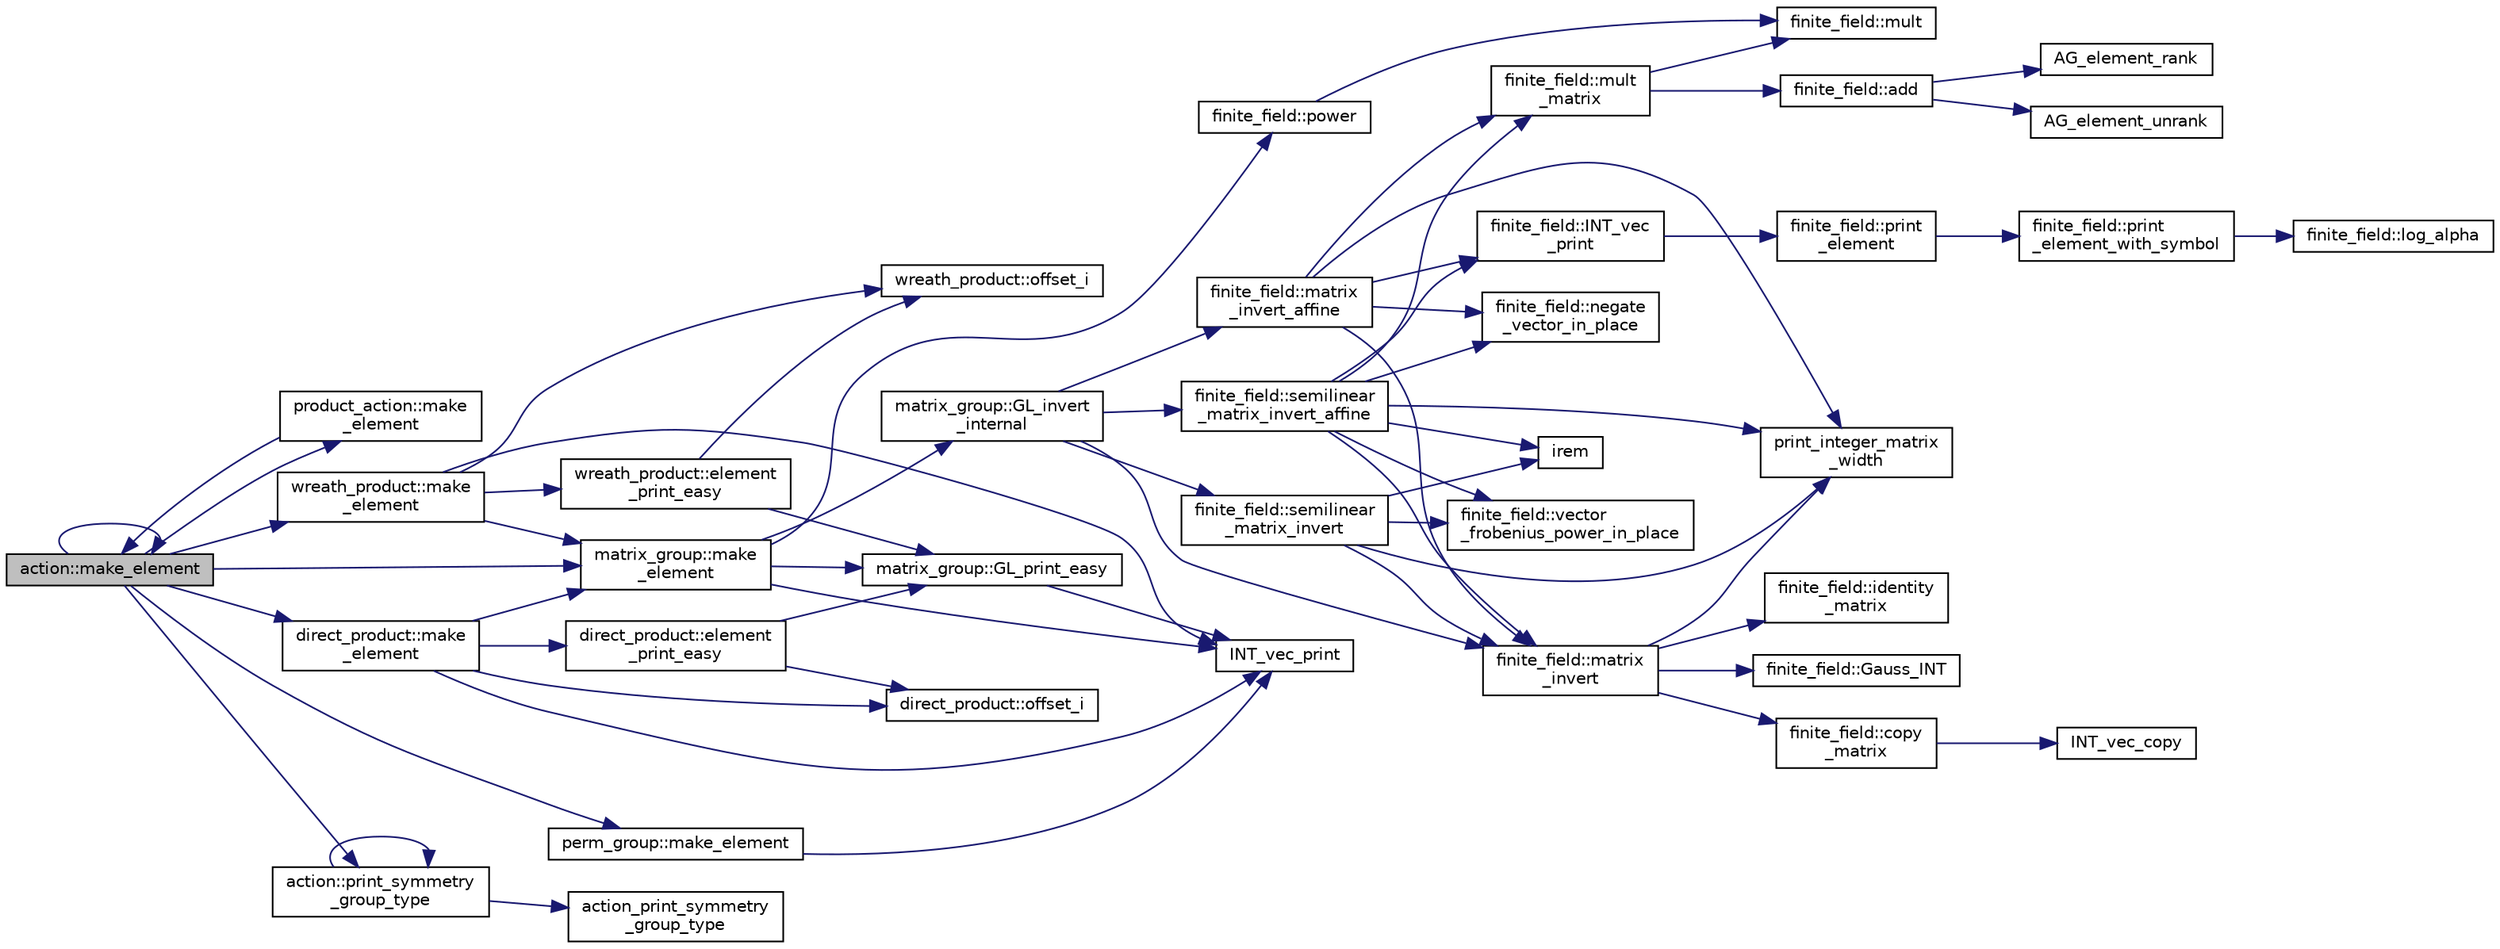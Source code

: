 digraph "action::make_element"
{
  edge [fontname="Helvetica",fontsize="10",labelfontname="Helvetica",labelfontsize="10"];
  node [fontname="Helvetica",fontsize="10",shape=record];
  rankdir="LR";
  Node30345 [label="action::make_element",height=0.2,width=0.4,color="black", fillcolor="grey75", style="filled", fontcolor="black"];
  Node30345 -> Node30346 [color="midnightblue",fontsize="10",style="solid",fontname="Helvetica"];
  Node30346 [label="product_action::make\l_element",height=0.2,width=0.4,color="black", fillcolor="white", style="filled",URL="$d8/d74/classproduct__action.html#a1d16f9f3a4be7b3ed6ce0825612a3cd8"];
  Node30346 -> Node30345 [color="midnightblue",fontsize="10",style="solid",fontname="Helvetica"];
  Node30345 -> Node30345 [color="midnightblue",fontsize="10",style="solid",fontname="Helvetica"];
  Node30345 -> Node30347 [color="midnightblue",fontsize="10",style="solid",fontname="Helvetica"];
  Node30347 [label="matrix_group::make\l_element",height=0.2,width=0.4,color="black", fillcolor="white", style="filled",URL="$d3/ded/classmatrix__group.html#adf67c0031ec58afbbc545e65a1cf6845"];
  Node30347 -> Node30348 [color="midnightblue",fontsize="10",style="solid",fontname="Helvetica"];
  Node30348 [label="INT_vec_print",height=0.2,width=0.4,color="black", fillcolor="white", style="filled",URL="$df/dbf/sajeeb_8_c.html#a79a5901af0b47dd0d694109543c027fe"];
  Node30347 -> Node30349 [color="midnightblue",fontsize="10",style="solid",fontname="Helvetica"];
  Node30349 [label="finite_field::power",height=0.2,width=0.4,color="black", fillcolor="white", style="filled",URL="$df/d5a/classfinite__field.html#a0437871b8f775f0b2d589188d9ad7e61"];
  Node30349 -> Node30350 [color="midnightblue",fontsize="10",style="solid",fontname="Helvetica"];
  Node30350 [label="finite_field::mult",height=0.2,width=0.4,color="black", fillcolor="white", style="filled",URL="$df/d5a/classfinite__field.html#a24fb5917aa6d4d656fd855b7f44a13b0"];
  Node30347 -> Node30351 [color="midnightblue",fontsize="10",style="solid",fontname="Helvetica"];
  Node30351 [label="matrix_group::GL_invert\l_internal",height=0.2,width=0.4,color="black", fillcolor="white", style="filled",URL="$d3/ded/classmatrix__group.html#ab2b9f8046dee535722e07a92ec3ab0b6"];
  Node30351 -> Node30352 [color="midnightblue",fontsize="10",style="solid",fontname="Helvetica"];
  Node30352 [label="finite_field::semilinear\l_matrix_invert",height=0.2,width=0.4,color="black", fillcolor="white", style="filled",URL="$df/d5a/classfinite__field.html#a940fec6a9c31b10eed2e8d37c5472d93"];
  Node30352 -> Node30353 [color="midnightblue",fontsize="10",style="solid",fontname="Helvetica"];
  Node30353 [label="print_integer_matrix\l_width",height=0.2,width=0.4,color="black", fillcolor="white", style="filled",URL="$d5/db4/io__and__os_8h.html#aa78f3e73fc2179251bd15adbcc31573f"];
  Node30352 -> Node30354 [color="midnightblue",fontsize="10",style="solid",fontname="Helvetica"];
  Node30354 [label="finite_field::matrix\l_invert",height=0.2,width=0.4,color="black", fillcolor="white", style="filled",URL="$df/d5a/classfinite__field.html#a4c017c0edc20fefef3da0db4ef4248f7"];
  Node30354 -> Node30353 [color="midnightblue",fontsize="10",style="solid",fontname="Helvetica"];
  Node30354 -> Node30355 [color="midnightblue",fontsize="10",style="solid",fontname="Helvetica"];
  Node30355 [label="finite_field::copy\l_matrix",height=0.2,width=0.4,color="black", fillcolor="white", style="filled",URL="$df/d5a/classfinite__field.html#a2bfe6d4feabc4f27d253c7702ef9b8cb"];
  Node30355 -> Node30356 [color="midnightblue",fontsize="10",style="solid",fontname="Helvetica"];
  Node30356 [label="INT_vec_copy",height=0.2,width=0.4,color="black", fillcolor="white", style="filled",URL="$df/dbf/sajeeb_8_c.html#ac2d875e27e009af6ec04d17254d11075"];
  Node30354 -> Node30357 [color="midnightblue",fontsize="10",style="solid",fontname="Helvetica"];
  Node30357 [label="finite_field::identity\l_matrix",height=0.2,width=0.4,color="black", fillcolor="white", style="filled",URL="$df/d5a/classfinite__field.html#a4688997f80b8721560bccec986c23413"];
  Node30354 -> Node30358 [color="midnightblue",fontsize="10",style="solid",fontname="Helvetica"];
  Node30358 [label="finite_field::Gauss_INT",height=0.2,width=0.4,color="black", fillcolor="white", style="filled",URL="$df/d5a/classfinite__field.html#adb676d2e80341b53751326e3a58beb11"];
  Node30352 -> Node30359 [color="midnightblue",fontsize="10",style="solid",fontname="Helvetica"];
  Node30359 [label="finite_field::vector\l_frobenius_power_in_place",height=0.2,width=0.4,color="black", fillcolor="white", style="filled",URL="$df/d5a/classfinite__field.html#ab56074024300775d943c7943d845df91"];
  Node30352 -> Node30360 [color="midnightblue",fontsize="10",style="solid",fontname="Helvetica"];
  Node30360 [label="irem",height=0.2,width=0.4,color="black", fillcolor="white", style="filled",URL="$de/dc5/algebra__and__number__theory_8h.html#ae753505dbf1e3a9adaaf2f0893dd8c6c"];
  Node30351 -> Node30354 [color="midnightblue",fontsize="10",style="solid",fontname="Helvetica"];
  Node30351 -> Node30361 [color="midnightblue",fontsize="10",style="solid",fontname="Helvetica"];
  Node30361 [label="finite_field::semilinear\l_matrix_invert_affine",height=0.2,width=0.4,color="black", fillcolor="white", style="filled",URL="$df/d5a/classfinite__field.html#a23db70e745bf22d230da684440e1fc59"];
  Node30361 -> Node30353 [color="midnightblue",fontsize="10",style="solid",fontname="Helvetica"];
  Node30361 -> Node30362 [color="midnightblue",fontsize="10",style="solid",fontname="Helvetica"];
  Node30362 [label="finite_field::INT_vec\l_print",height=0.2,width=0.4,color="black", fillcolor="white", style="filled",URL="$df/d5a/classfinite__field.html#a9c33a61dedc197e37b014b6f8dc07f06"];
  Node30362 -> Node30363 [color="midnightblue",fontsize="10",style="solid",fontname="Helvetica"];
  Node30363 [label="finite_field::print\l_element",height=0.2,width=0.4,color="black", fillcolor="white", style="filled",URL="$df/d5a/classfinite__field.html#ab7d1f59c043d7696b8b47c92d0fedad5"];
  Node30363 -> Node30364 [color="midnightblue",fontsize="10",style="solid",fontname="Helvetica"];
  Node30364 [label="finite_field::print\l_element_with_symbol",height=0.2,width=0.4,color="black", fillcolor="white", style="filled",URL="$df/d5a/classfinite__field.html#aa0180c961aa4a0a8934cb4dc82e38a4d"];
  Node30364 -> Node30365 [color="midnightblue",fontsize="10",style="solid",fontname="Helvetica"];
  Node30365 [label="finite_field::log_alpha",height=0.2,width=0.4,color="black", fillcolor="white", style="filled",URL="$df/d5a/classfinite__field.html#a446a83ae0d281ddf44215626f0097305"];
  Node30361 -> Node30354 [color="midnightblue",fontsize="10",style="solid",fontname="Helvetica"];
  Node30361 -> Node30360 [color="midnightblue",fontsize="10",style="solid",fontname="Helvetica"];
  Node30361 -> Node30359 [color="midnightblue",fontsize="10",style="solid",fontname="Helvetica"];
  Node30361 -> Node30366 [color="midnightblue",fontsize="10",style="solid",fontname="Helvetica"];
  Node30366 [label="finite_field::mult\l_matrix",height=0.2,width=0.4,color="black", fillcolor="white", style="filled",URL="$df/d5a/classfinite__field.html#a48517f15dfd7b21c37e0975855f1ada2"];
  Node30366 -> Node30367 [color="midnightblue",fontsize="10",style="solid",fontname="Helvetica"];
  Node30367 [label="finite_field::add",height=0.2,width=0.4,color="black", fillcolor="white", style="filled",URL="$df/d5a/classfinite__field.html#a8f12328a27500f3c7be0c849ebbc9d14"];
  Node30367 -> Node30368 [color="midnightblue",fontsize="10",style="solid",fontname="Helvetica"];
  Node30368 [label="AG_element_unrank",height=0.2,width=0.4,color="black", fillcolor="white", style="filled",URL="$d4/d67/geometry_8h.html#a4a33b86c87b2879b97cfa1327abe2885"];
  Node30367 -> Node30369 [color="midnightblue",fontsize="10",style="solid",fontname="Helvetica"];
  Node30369 [label="AG_element_rank",height=0.2,width=0.4,color="black", fillcolor="white", style="filled",URL="$d4/d67/geometry_8h.html#ab2ac908d07dd8038fd996e26bdc75c17"];
  Node30366 -> Node30350 [color="midnightblue",fontsize="10",style="solid",fontname="Helvetica"];
  Node30361 -> Node30370 [color="midnightblue",fontsize="10",style="solid",fontname="Helvetica"];
  Node30370 [label="finite_field::negate\l_vector_in_place",height=0.2,width=0.4,color="black", fillcolor="white", style="filled",URL="$df/d5a/classfinite__field.html#ad6a305338cfff6d22353ac03c5cd5e03"];
  Node30351 -> Node30371 [color="midnightblue",fontsize="10",style="solid",fontname="Helvetica"];
  Node30371 [label="finite_field::matrix\l_invert_affine",height=0.2,width=0.4,color="black", fillcolor="white", style="filled",URL="$df/d5a/classfinite__field.html#a716c202ca9fcee1911e330f4a5bdba38"];
  Node30371 -> Node30353 [color="midnightblue",fontsize="10",style="solid",fontname="Helvetica"];
  Node30371 -> Node30362 [color="midnightblue",fontsize="10",style="solid",fontname="Helvetica"];
  Node30371 -> Node30354 [color="midnightblue",fontsize="10",style="solid",fontname="Helvetica"];
  Node30371 -> Node30366 [color="midnightblue",fontsize="10",style="solid",fontname="Helvetica"];
  Node30371 -> Node30370 [color="midnightblue",fontsize="10",style="solid",fontname="Helvetica"];
  Node30347 -> Node30372 [color="midnightblue",fontsize="10",style="solid",fontname="Helvetica"];
  Node30372 [label="matrix_group::GL_print_easy",height=0.2,width=0.4,color="black", fillcolor="white", style="filled",URL="$d3/ded/classmatrix__group.html#a3e6f5c276210e8132523150fad82c57e"];
  Node30372 -> Node30348 [color="midnightblue",fontsize="10",style="solid",fontname="Helvetica"];
  Node30345 -> Node30373 [color="midnightblue",fontsize="10",style="solid",fontname="Helvetica"];
  Node30373 [label="wreath_product::make\l_element",height=0.2,width=0.4,color="black", fillcolor="white", style="filled",URL="$d8/dfa/classwreath__product.html#ac47838a579877034b1d2b4cd897625c1"];
  Node30373 -> Node30348 [color="midnightblue",fontsize="10",style="solid",fontname="Helvetica"];
  Node30373 -> Node30347 [color="midnightblue",fontsize="10",style="solid",fontname="Helvetica"];
  Node30373 -> Node30374 [color="midnightblue",fontsize="10",style="solid",fontname="Helvetica"];
  Node30374 [label="wreath_product::offset_i",height=0.2,width=0.4,color="black", fillcolor="white", style="filled",URL="$d8/dfa/classwreath__product.html#a081d6eed767bdd84bc74e555815641c6"];
  Node30373 -> Node30375 [color="midnightblue",fontsize="10",style="solid",fontname="Helvetica"];
  Node30375 [label="wreath_product::element\l_print_easy",height=0.2,width=0.4,color="black", fillcolor="white", style="filled",URL="$d8/dfa/classwreath__product.html#aa1e82da5d4c019c0756b8ebf417ee9dc"];
  Node30375 -> Node30372 [color="midnightblue",fontsize="10",style="solid",fontname="Helvetica"];
  Node30375 -> Node30374 [color="midnightblue",fontsize="10",style="solid",fontname="Helvetica"];
  Node30345 -> Node30376 [color="midnightblue",fontsize="10",style="solid",fontname="Helvetica"];
  Node30376 [label="direct_product::make\l_element",height=0.2,width=0.4,color="black", fillcolor="white", style="filled",URL="$dc/daf/classdirect__product.html#a776efa4be66f9b0481d1f012a14c9dde"];
  Node30376 -> Node30348 [color="midnightblue",fontsize="10",style="solid",fontname="Helvetica"];
  Node30376 -> Node30347 [color="midnightblue",fontsize="10",style="solid",fontname="Helvetica"];
  Node30376 -> Node30377 [color="midnightblue",fontsize="10",style="solid",fontname="Helvetica"];
  Node30377 [label="direct_product::offset_i",height=0.2,width=0.4,color="black", fillcolor="white", style="filled",URL="$dc/daf/classdirect__product.html#a2ec3643bd7223e53c00451d1fe832f20"];
  Node30376 -> Node30378 [color="midnightblue",fontsize="10",style="solid",fontname="Helvetica"];
  Node30378 [label="direct_product::element\l_print_easy",height=0.2,width=0.4,color="black", fillcolor="white", style="filled",URL="$dc/daf/classdirect__product.html#a532daead19e5c7977ce9928dafab79ac"];
  Node30378 -> Node30372 [color="midnightblue",fontsize="10",style="solid",fontname="Helvetica"];
  Node30378 -> Node30377 [color="midnightblue",fontsize="10",style="solid",fontname="Helvetica"];
  Node30345 -> Node30379 [color="midnightblue",fontsize="10",style="solid",fontname="Helvetica"];
  Node30379 [label="perm_group::make_element",height=0.2,width=0.4,color="black", fillcolor="white", style="filled",URL="$df/d0a/classperm__group.html#a52c1c9e55966809c1e30aad80df87774"];
  Node30379 -> Node30348 [color="midnightblue",fontsize="10",style="solid",fontname="Helvetica"];
  Node30345 -> Node30380 [color="midnightblue",fontsize="10",style="solid",fontname="Helvetica"];
  Node30380 [label="action::print_symmetry\l_group_type",height=0.2,width=0.4,color="black", fillcolor="white", style="filled",URL="$d2/d86/classaction.html#aed811766c7e64fe2c853df8b0b67aa6e"];
  Node30380 -> Node30381 [color="midnightblue",fontsize="10",style="solid",fontname="Helvetica"];
  Node30381 [label="action_print_symmetry\l_group_type",height=0.2,width=0.4,color="black", fillcolor="white", style="filled",URL="$d5/d90/action__global_8_c.html#a03666b9440c4962148eba7905b9f843c"];
  Node30380 -> Node30380 [color="midnightblue",fontsize="10",style="solid",fontname="Helvetica"];
}
